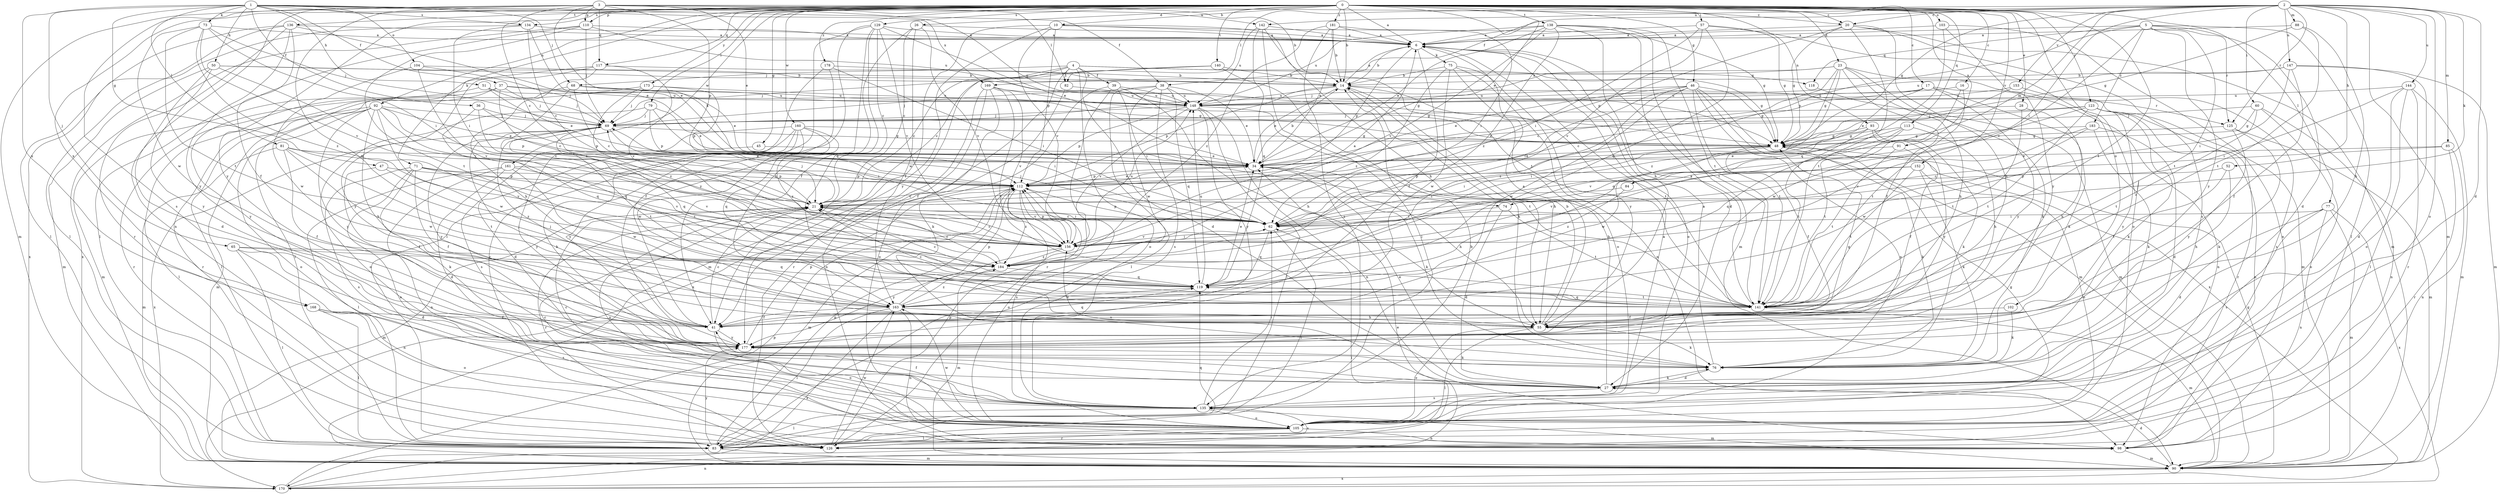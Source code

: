 strict digraph  {
0;
1;
2;
3;
4;
5;
6;
10;
14;
16;
17;
20;
21;
23;
26;
27;
28;
34;
36;
37;
38;
39;
41;
45;
46;
47;
48;
50;
51;
52;
55;
57;
60;
62;
65;
68;
69;
71;
73;
74;
75;
76;
77;
79;
81;
82;
83;
84;
85;
88;
90;
91;
92;
93;
98;
102;
103;
104;
105;
110;
112;
113;
117;
118;
119;
123;
125;
126;
129;
134;
135;
136;
138;
140;
141;
142;
144;
147;
148;
152;
153;
156;
160;
161;
163;
168;
169;
170;
173;
177;
178;
181;
183;
184;
0 -> 6  [label=a];
0 -> 10  [label=b];
0 -> 14  [label=b];
0 -> 16  [label=c];
0 -> 17  [label=c];
0 -> 20  [label=c];
0 -> 23  [label=d];
0 -> 26  [label=d];
0 -> 28  [label=e];
0 -> 34  [label=e];
0 -> 45  [label=g];
0 -> 46  [label=g];
0 -> 57  [label=i];
0 -> 71  [label=k];
0 -> 77  [label=l];
0 -> 79  [label=l];
0 -> 91  [label=n];
0 -> 92  [label=n];
0 -> 93  [label=n];
0 -> 98  [label=n];
0 -> 102  [label=o];
0 -> 103  [label=o];
0 -> 110  [label=p];
0 -> 113  [label=q];
0 -> 117  [label=q];
0 -> 123  [label=r];
0 -> 129  [label=s];
0 -> 134  [label=s];
0 -> 136  [label=t];
0 -> 138  [label=t];
0 -> 140  [label=t];
0 -> 141  [label=t];
0 -> 152  [label=v];
0 -> 160  [label=w];
0 -> 161  [label=w];
0 -> 168  [label=x];
0 -> 173  [label=y];
0 -> 177  [label=y];
0 -> 178  [label=z];
0 -> 181  [label=z];
1 -> 36  [label=f];
1 -> 37  [label=f];
1 -> 38  [label=f];
1 -> 47  [label=g];
1 -> 50  [label=h];
1 -> 51  [label=h];
1 -> 65  [label=j];
1 -> 68  [label=j];
1 -> 73  [label=k];
1 -> 81  [label=l];
1 -> 104  [label=o];
1 -> 134  [label=s];
1 -> 142  [label=u];
1 -> 168  [label=x];
1 -> 169  [label=x];
2 -> 20  [label=c];
2 -> 27  [label=d];
2 -> 38  [label=f];
2 -> 48  [label=g];
2 -> 52  [label=h];
2 -> 60  [label=i];
2 -> 62  [label=i];
2 -> 74  [label=k];
2 -> 82  [label=l];
2 -> 84  [label=m];
2 -> 85  [label=m];
2 -> 88  [label=m];
2 -> 90  [label=m];
2 -> 105  [label=o];
2 -> 125  [label=r];
2 -> 142  [label=u];
2 -> 144  [label=u];
2 -> 147  [label=u];
2 -> 153  [label=v];
3 -> 14  [label=b];
3 -> 20  [label=c];
3 -> 21  [label=c];
3 -> 34  [label=e];
3 -> 48  [label=g];
3 -> 74  [label=k];
3 -> 82  [label=l];
3 -> 90  [label=m];
3 -> 110  [label=p];
3 -> 112  [label=p];
3 -> 117  [label=q];
3 -> 135  [label=s];
3 -> 163  [label=w];
4 -> 21  [label=c];
4 -> 27  [label=d];
4 -> 39  [label=f];
4 -> 41  [label=f];
4 -> 48  [label=g];
4 -> 68  [label=j];
4 -> 82  [label=l];
4 -> 90  [label=m];
4 -> 105  [label=o];
4 -> 118  [label=q];
5 -> 6  [label=a];
5 -> 27  [label=d];
5 -> 83  [label=l];
5 -> 112  [label=p];
5 -> 118  [label=q];
5 -> 125  [label=r];
5 -> 141  [label=t];
5 -> 156  [label=v];
5 -> 177  [label=y];
5 -> 183  [label=z];
6 -> 14  [label=b];
6 -> 41  [label=f];
6 -> 75  [label=k];
6 -> 105  [label=o];
6 -> 112  [label=p];
6 -> 141  [label=t];
10 -> 6  [label=a];
10 -> 41  [label=f];
10 -> 48  [label=g];
10 -> 112  [label=p];
10 -> 141  [label=t];
10 -> 156  [label=v];
10 -> 177  [label=y];
14 -> 6  [label=a];
14 -> 34  [label=e];
14 -> 55  [label=h];
14 -> 112  [label=p];
14 -> 125  [label=r];
14 -> 141  [label=t];
14 -> 148  [label=u];
16 -> 141  [label=t];
16 -> 148  [label=u];
16 -> 163  [label=w];
17 -> 21  [label=c];
17 -> 76  [label=k];
17 -> 98  [label=n];
17 -> 119  [label=q];
17 -> 148  [label=u];
17 -> 177  [label=y];
20 -> 6  [label=a];
20 -> 48  [label=g];
20 -> 55  [label=h];
20 -> 90  [label=m];
20 -> 112  [label=p];
20 -> 135  [label=s];
20 -> 141  [label=t];
21 -> 62  [label=i];
21 -> 69  [label=j];
21 -> 90  [label=m];
21 -> 105  [label=o];
21 -> 126  [label=r];
23 -> 21  [label=c];
23 -> 41  [label=f];
23 -> 48  [label=g];
23 -> 55  [label=h];
23 -> 69  [label=j];
23 -> 76  [label=k];
23 -> 90  [label=m];
23 -> 169  [label=x];
23 -> 184  [label=z];
26 -> 6  [label=a];
26 -> 21  [label=c];
26 -> 41  [label=f];
26 -> 156  [label=v];
26 -> 163  [label=w];
27 -> 14  [label=b];
27 -> 34  [label=e];
27 -> 76  [label=k];
27 -> 135  [label=s];
27 -> 156  [label=v];
28 -> 55  [label=h];
28 -> 69  [label=j];
28 -> 141  [label=t];
34 -> 14  [label=b];
34 -> 55  [label=h];
34 -> 76  [label=k];
34 -> 112  [label=p];
36 -> 21  [label=c];
36 -> 69  [label=j];
36 -> 112  [label=p];
36 -> 119  [label=q];
37 -> 21  [label=c];
37 -> 48  [label=g];
37 -> 69  [label=j];
37 -> 90  [label=m];
37 -> 126  [label=r];
37 -> 148  [label=u];
38 -> 34  [label=e];
38 -> 69  [label=j];
38 -> 83  [label=l];
38 -> 119  [label=q];
38 -> 135  [label=s];
38 -> 148  [label=u];
38 -> 163  [label=w];
39 -> 55  [label=h];
39 -> 62  [label=i];
39 -> 126  [label=r];
39 -> 148  [label=u];
39 -> 170  [label=x];
41 -> 21  [label=c];
41 -> 69  [label=j];
41 -> 105  [label=o];
41 -> 119  [label=q];
41 -> 177  [label=y];
45 -> 34  [label=e];
45 -> 177  [label=y];
46 -> 34  [label=e];
46 -> 48  [label=g];
46 -> 62  [label=i];
46 -> 90  [label=m];
46 -> 105  [label=o];
46 -> 141  [label=t];
46 -> 148  [label=u];
46 -> 163  [label=w];
46 -> 170  [label=x];
46 -> 184  [label=z];
47 -> 41  [label=f];
47 -> 112  [label=p];
47 -> 184  [label=z];
48 -> 34  [label=e];
48 -> 41  [label=f];
48 -> 62  [label=i];
48 -> 76  [label=k];
48 -> 163  [label=w];
50 -> 14  [label=b];
50 -> 27  [label=d];
50 -> 48  [label=g];
50 -> 90  [label=m];
50 -> 156  [label=v];
50 -> 177  [label=y];
51 -> 34  [label=e];
51 -> 69  [label=j];
51 -> 148  [label=u];
51 -> 177  [label=y];
52 -> 55  [label=h];
52 -> 112  [label=p];
52 -> 141  [label=t];
55 -> 6  [label=a];
55 -> 14  [label=b];
55 -> 69  [label=j];
55 -> 76  [label=k];
55 -> 83  [label=l];
55 -> 105  [label=o];
57 -> 6  [label=a];
57 -> 48  [label=g];
57 -> 62  [label=i];
57 -> 105  [label=o];
57 -> 119  [label=q];
57 -> 156  [label=v];
60 -> 48  [label=g];
60 -> 69  [label=j];
60 -> 98  [label=n];
60 -> 105  [label=o];
60 -> 141  [label=t];
62 -> 21  [label=c];
62 -> 69  [label=j];
62 -> 83  [label=l];
62 -> 112  [label=p];
62 -> 119  [label=q];
62 -> 156  [label=v];
65 -> 27  [label=d];
65 -> 83  [label=l];
65 -> 98  [label=n];
65 -> 119  [label=q];
65 -> 184  [label=z];
68 -> 21  [label=c];
68 -> 34  [label=e];
68 -> 62  [label=i];
68 -> 126  [label=r];
68 -> 148  [label=u];
69 -> 48  [label=g];
69 -> 62  [label=i];
69 -> 119  [label=q];
69 -> 141  [label=t];
69 -> 170  [label=x];
69 -> 177  [label=y];
71 -> 41  [label=f];
71 -> 76  [label=k];
71 -> 105  [label=o];
71 -> 112  [label=p];
71 -> 135  [label=s];
71 -> 156  [label=v];
71 -> 184  [label=z];
73 -> 6  [label=a];
73 -> 62  [label=i];
73 -> 69  [label=j];
73 -> 141  [label=t];
73 -> 156  [label=v];
73 -> 163  [label=w];
73 -> 184  [label=z];
74 -> 27  [label=d];
74 -> 62  [label=i];
74 -> 141  [label=t];
75 -> 14  [label=b];
75 -> 98  [label=n];
75 -> 105  [label=o];
75 -> 163  [label=w];
75 -> 177  [label=y];
75 -> 184  [label=z];
76 -> 6  [label=a];
76 -> 27  [label=d];
77 -> 27  [label=d];
77 -> 62  [label=i];
77 -> 90  [label=m];
77 -> 98  [label=n];
77 -> 135  [label=s];
77 -> 170  [label=x];
79 -> 34  [label=e];
79 -> 62  [label=i];
79 -> 69  [label=j];
79 -> 105  [label=o];
79 -> 112  [label=p];
81 -> 34  [label=e];
81 -> 41  [label=f];
81 -> 90  [label=m];
81 -> 141  [label=t];
81 -> 156  [label=v];
81 -> 163  [label=w];
82 -> 105  [label=o];
82 -> 148  [label=u];
83 -> 90  [label=m];
83 -> 112  [label=p];
83 -> 119  [label=q];
83 -> 177  [label=y];
84 -> 21  [label=c];
84 -> 184  [label=z];
85 -> 21  [label=c];
85 -> 34  [label=e];
85 -> 98  [label=n];
85 -> 126  [label=r];
88 -> 6  [label=a];
88 -> 48  [label=g];
88 -> 55  [label=h];
88 -> 141  [label=t];
90 -> 27  [label=d];
90 -> 48  [label=g];
90 -> 170  [label=x];
91 -> 34  [label=e];
91 -> 41  [label=f];
91 -> 141  [label=t];
92 -> 34  [label=e];
92 -> 55  [label=h];
92 -> 69  [label=j];
92 -> 83  [label=l];
92 -> 90  [label=m];
92 -> 105  [label=o];
92 -> 112  [label=p];
92 -> 119  [label=q];
92 -> 163  [label=w];
92 -> 177  [label=y];
93 -> 48  [label=g];
93 -> 62  [label=i];
93 -> 76  [label=k];
93 -> 141  [label=t];
93 -> 177  [label=y];
98 -> 90  [label=m];
102 -> 41  [label=f];
102 -> 76  [label=k];
103 -> 6  [label=a];
103 -> 98  [label=n];
103 -> 119  [label=q];
103 -> 177  [label=y];
104 -> 14  [label=b];
104 -> 69  [label=j];
104 -> 156  [label=v];
104 -> 163  [label=w];
105 -> 6  [label=a];
105 -> 21  [label=c];
105 -> 48  [label=g];
105 -> 83  [label=l];
105 -> 98  [label=n];
105 -> 126  [label=r];
105 -> 163  [label=w];
110 -> 6  [label=a];
110 -> 69  [label=j];
110 -> 83  [label=l];
110 -> 141  [label=t];
110 -> 148  [label=u];
110 -> 170  [label=x];
112 -> 21  [label=c];
112 -> 34  [label=e];
112 -> 90  [label=m];
112 -> 105  [label=o];
112 -> 135  [label=s];
112 -> 156  [label=v];
112 -> 184  [label=z];
113 -> 48  [label=g];
113 -> 55  [label=h];
113 -> 119  [label=q];
113 -> 141  [label=t];
113 -> 156  [label=v];
117 -> 14  [label=b];
117 -> 55  [label=h];
117 -> 83  [label=l];
117 -> 156  [label=v];
117 -> 177  [label=y];
118 -> 90  [label=m];
119 -> 21  [label=c];
119 -> 34  [label=e];
119 -> 141  [label=t];
119 -> 148  [label=u];
119 -> 163  [label=w];
123 -> 34  [label=e];
123 -> 62  [label=i];
123 -> 69  [label=j];
123 -> 76  [label=k];
123 -> 98  [label=n];
123 -> 126  [label=r];
123 -> 141  [label=t];
123 -> 177  [label=y];
125 -> 48  [label=g];
125 -> 76  [label=k];
125 -> 90  [label=m];
125 -> 177  [label=y];
126 -> 112  [label=p];
126 -> 135  [label=s];
126 -> 163  [label=w];
129 -> 6  [label=a];
129 -> 21  [label=c];
129 -> 34  [label=e];
129 -> 55  [label=h];
129 -> 83  [label=l];
129 -> 119  [label=q];
129 -> 156  [label=v];
129 -> 177  [label=y];
134 -> 6  [label=a];
134 -> 21  [label=c];
134 -> 34  [label=e];
134 -> 62  [label=i];
134 -> 83  [label=l];
135 -> 14  [label=b];
135 -> 21  [label=c];
135 -> 41  [label=f];
135 -> 62  [label=i];
135 -> 83  [label=l];
135 -> 90  [label=m];
135 -> 105  [label=o];
136 -> 6  [label=a];
136 -> 34  [label=e];
136 -> 41  [label=f];
136 -> 83  [label=l];
136 -> 126  [label=r];
136 -> 170  [label=x];
136 -> 177  [label=y];
138 -> 6  [label=a];
138 -> 27  [label=d];
138 -> 34  [label=e];
138 -> 55  [label=h];
138 -> 90  [label=m];
138 -> 141  [label=t];
138 -> 148  [label=u];
138 -> 156  [label=v];
138 -> 184  [label=z];
140 -> 14  [label=b];
140 -> 21  [label=c];
140 -> 69  [label=j];
140 -> 76  [label=k];
141 -> 6  [label=a];
141 -> 21  [label=c];
141 -> 90  [label=m];
141 -> 119  [label=q];
142 -> 6  [label=a];
142 -> 55  [label=h];
142 -> 83  [label=l];
142 -> 119  [label=q];
142 -> 148  [label=u];
144 -> 27  [label=d];
144 -> 62  [label=i];
144 -> 83  [label=l];
144 -> 90  [label=m];
144 -> 126  [label=r];
144 -> 148  [label=u];
147 -> 14  [label=b];
147 -> 41  [label=f];
147 -> 62  [label=i];
147 -> 90  [label=m];
147 -> 105  [label=o];
147 -> 148  [label=u];
148 -> 69  [label=j];
148 -> 83  [label=l];
148 -> 98  [label=n];
148 -> 112  [label=p];
148 -> 141  [label=t];
148 -> 156  [label=v];
148 -> 177  [label=y];
152 -> 76  [label=k];
152 -> 105  [label=o];
152 -> 112  [label=p];
152 -> 141  [label=t];
152 -> 156  [label=v];
153 -> 34  [label=e];
153 -> 135  [label=s];
153 -> 148  [label=u];
156 -> 6  [label=a];
156 -> 21  [label=c];
156 -> 62  [label=i];
156 -> 112  [label=p];
156 -> 148  [label=u];
156 -> 177  [label=y];
156 -> 184  [label=z];
160 -> 27  [label=d];
160 -> 48  [label=g];
160 -> 76  [label=k];
160 -> 119  [label=q];
160 -> 135  [label=s];
160 -> 163  [label=w];
160 -> 177  [label=y];
160 -> 184  [label=z];
161 -> 27  [label=d];
161 -> 83  [label=l];
161 -> 98  [label=n];
161 -> 112  [label=p];
161 -> 156  [label=v];
161 -> 163  [label=w];
163 -> 41  [label=f];
163 -> 55  [label=h];
163 -> 83  [label=l];
163 -> 98  [label=n];
163 -> 112  [label=p];
163 -> 170  [label=x];
163 -> 184  [label=z];
168 -> 41  [label=f];
168 -> 83  [label=l];
168 -> 105  [label=o];
168 -> 135  [label=s];
169 -> 48  [label=g];
169 -> 76  [label=k];
169 -> 98  [label=n];
169 -> 126  [label=r];
169 -> 141  [label=t];
169 -> 148  [label=u];
169 -> 156  [label=v];
170 -> 34  [label=e];
170 -> 62  [label=i];
170 -> 98  [label=n];
170 -> 112  [label=p];
173 -> 69  [label=j];
173 -> 83  [label=l];
173 -> 112  [label=p];
173 -> 148  [label=u];
173 -> 184  [label=z];
177 -> 48  [label=g];
177 -> 76  [label=k];
177 -> 112  [label=p];
178 -> 14  [label=b];
178 -> 41  [label=f];
178 -> 62  [label=i];
178 -> 126  [label=r];
181 -> 6  [label=a];
181 -> 14  [label=b];
181 -> 34  [label=e];
181 -> 62  [label=i];
181 -> 135  [label=s];
181 -> 184  [label=z];
183 -> 27  [label=d];
183 -> 48  [label=g];
183 -> 76  [label=k];
183 -> 156  [label=v];
183 -> 163  [label=w];
184 -> 21  [label=c];
184 -> 90  [label=m];
184 -> 119  [label=q];
}

